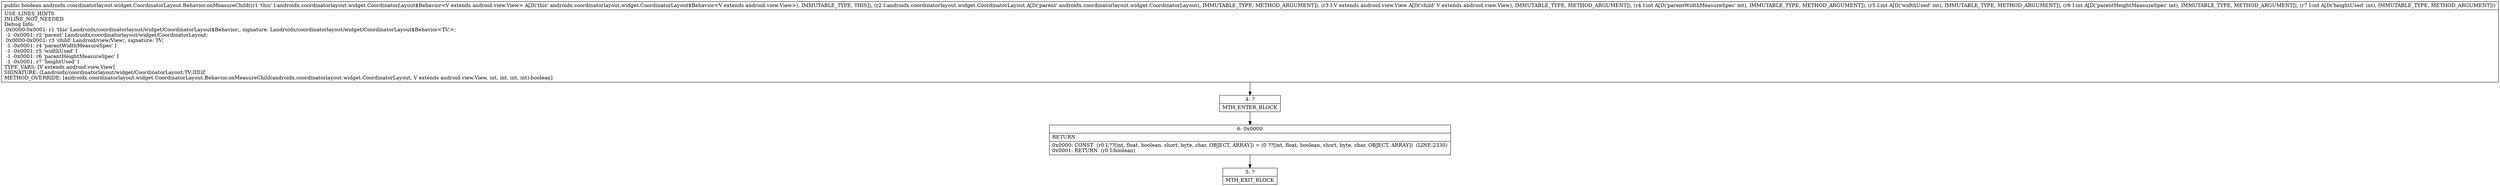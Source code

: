 digraph "CFG forandroidx.coordinatorlayout.widget.CoordinatorLayout.Behavior.onMeasureChild(Landroidx\/coordinatorlayout\/widget\/CoordinatorLayout;Landroid\/view\/View;IIII)Z" {
Node_4 [shape=record,label="{4\:\ ?|MTH_ENTER_BLOCK\l}"];
Node_6 [shape=record,label="{6\:\ 0x0000|RETURN\l|0x0000: CONST  (r0 I:??[int, float, boolean, short, byte, char, OBJECT, ARRAY]) = (0 ??[int, float, boolean, short, byte, char, OBJECT, ARRAY])  (LINE:2330)\l0x0001: RETURN  (r0 I:boolean) \l}"];
Node_5 [shape=record,label="{5\:\ ?|MTH_EXIT_BLOCK\l}"];
MethodNode[shape=record,label="{public boolean androidx.coordinatorlayout.widget.CoordinatorLayout.Behavior.onMeasureChild((r1 'this' I:androidx.coordinatorlayout.widget.CoordinatorLayout$Behavior\<V extends android.view.View\> A[D('this' androidx.coordinatorlayout.widget.CoordinatorLayout$Behavior\<V extends android.view.View\>), IMMUTABLE_TYPE, THIS]), (r2 I:androidx.coordinatorlayout.widget.CoordinatorLayout A[D('parent' androidx.coordinatorlayout.widget.CoordinatorLayout), IMMUTABLE_TYPE, METHOD_ARGUMENT]), (r3 I:V extends android.view.View A[D('child' V extends android.view.View), IMMUTABLE_TYPE, METHOD_ARGUMENT]), (r4 I:int A[D('parentWidthMeasureSpec' int), IMMUTABLE_TYPE, METHOD_ARGUMENT]), (r5 I:int A[D('widthUsed' int), IMMUTABLE_TYPE, METHOD_ARGUMENT]), (r6 I:int A[D('parentHeightMeasureSpec' int), IMMUTABLE_TYPE, METHOD_ARGUMENT]), (r7 I:int A[D('heightUsed' int), IMMUTABLE_TYPE, METHOD_ARGUMENT]))  | USE_LINES_HINTS\lINLINE_NOT_NEEDED\lDebug Info:\l  0x0000\-0x0001: r1 'this' Landroidx\/coordinatorlayout\/widget\/CoordinatorLayout$Behavior;, signature: Landroidx\/coordinatorlayout\/widget\/CoordinatorLayout$Behavior\<TV;\>;\l  \-1 \-0x0001: r2 'parent' Landroidx\/coordinatorlayout\/widget\/CoordinatorLayout;\l  0x0000\-0x0001: r3 'child' Landroid\/view\/View;, signature: TV;\l  \-1 \-0x0001: r4 'parentWidthMeasureSpec' I\l  \-1 \-0x0001: r5 'widthUsed' I\l  \-1 \-0x0001: r6 'parentHeightMeasureSpec' I\l  \-1 \-0x0001: r7 'heightUsed' I\lTYPE_VARS: [V extends android.view.View]\lSIGNATURE: (Landroidx\/coordinatorlayout\/widget\/CoordinatorLayout;TV;IIII)Z\lMETHOD_OVERRIDE: [androidx.coordinatorlayout.widget.CoordinatorLayout.Behavior.onMeasureChild(androidx.coordinatorlayout.widget.CoordinatorLayout, V extends android.view.View, int, int, int, int):boolean]\l}"];
MethodNode -> Node_4;Node_4 -> Node_6;
Node_6 -> Node_5;
}

